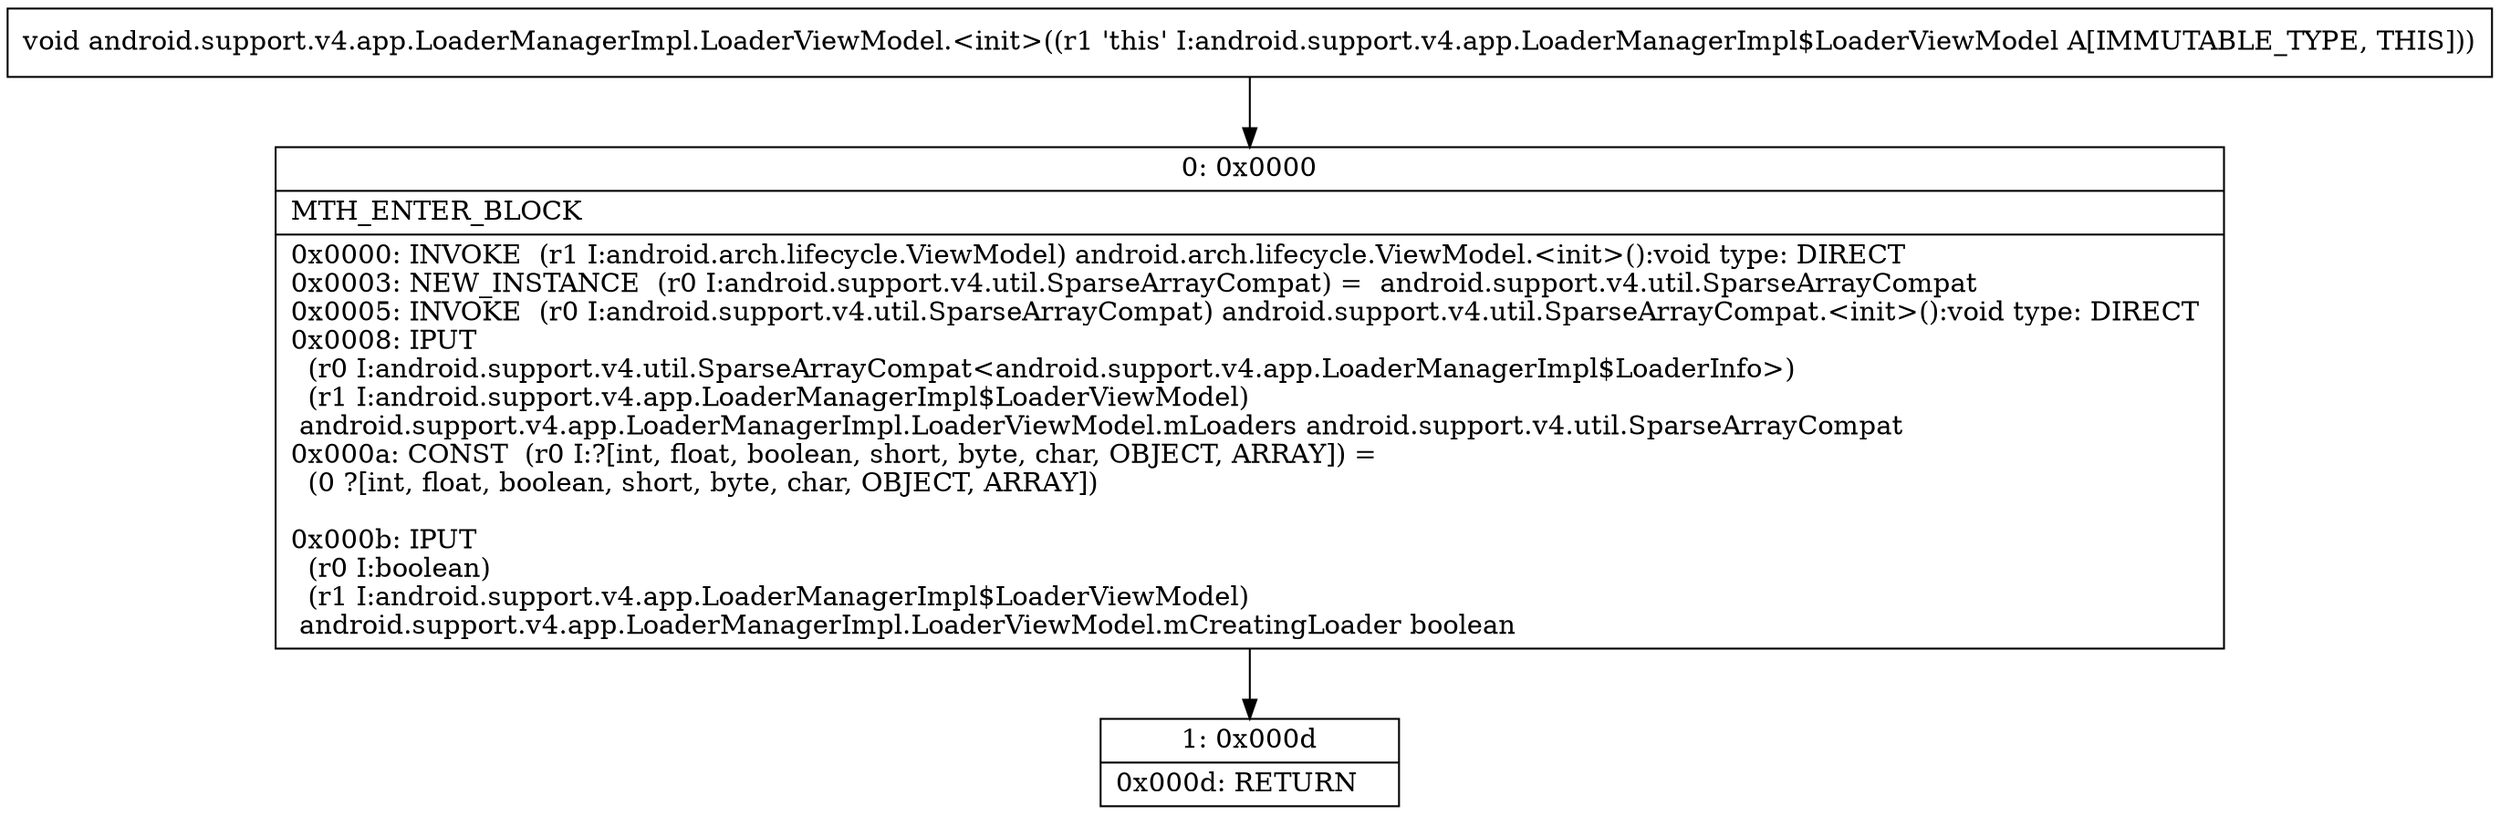 digraph "CFG forandroid.support.v4.app.LoaderManagerImpl.LoaderViewModel.\<init\>()V" {
Node_0 [shape=record,label="{0\:\ 0x0000|MTH_ENTER_BLOCK\l|0x0000: INVOKE  (r1 I:android.arch.lifecycle.ViewModel) android.arch.lifecycle.ViewModel.\<init\>():void type: DIRECT \l0x0003: NEW_INSTANCE  (r0 I:android.support.v4.util.SparseArrayCompat) =  android.support.v4.util.SparseArrayCompat \l0x0005: INVOKE  (r0 I:android.support.v4.util.SparseArrayCompat) android.support.v4.util.SparseArrayCompat.\<init\>():void type: DIRECT \l0x0008: IPUT  \l  (r0 I:android.support.v4.util.SparseArrayCompat\<android.support.v4.app.LoaderManagerImpl$LoaderInfo\>)\l  (r1 I:android.support.v4.app.LoaderManagerImpl$LoaderViewModel)\l android.support.v4.app.LoaderManagerImpl.LoaderViewModel.mLoaders android.support.v4.util.SparseArrayCompat \l0x000a: CONST  (r0 I:?[int, float, boolean, short, byte, char, OBJECT, ARRAY]) = \l  (0 ?[int, float, boolean, short, byte, char, OBJECT, ARRAY])\l \l0x000b: IPUT  \l  (r0 I:boolean)\l  (r1 I:android.support.v4.app.LoaderManagerImpl$LoaderViewModel)\l android.support.v4.app.LoaderManagerImpl.LoaderViewModel.mCreatingLoader boolean \l}"];
Node_1 [shape=record,label="{1\:\ 0x000d|0x000d: RETURN   \l}"];
MethodNode[shape=record,label="{void android.support.v4.app.LoaderManagerImpl.LoaderViewModel.\<init\>((r1 'this' I:android.support.v4.app.LoaderManagerImpl$LoaderViewModel A[IMMUTABLE_TYPE, THIS])) }"];
MethodNode -> Node_0;
Node_0 -> Node_1;
}

